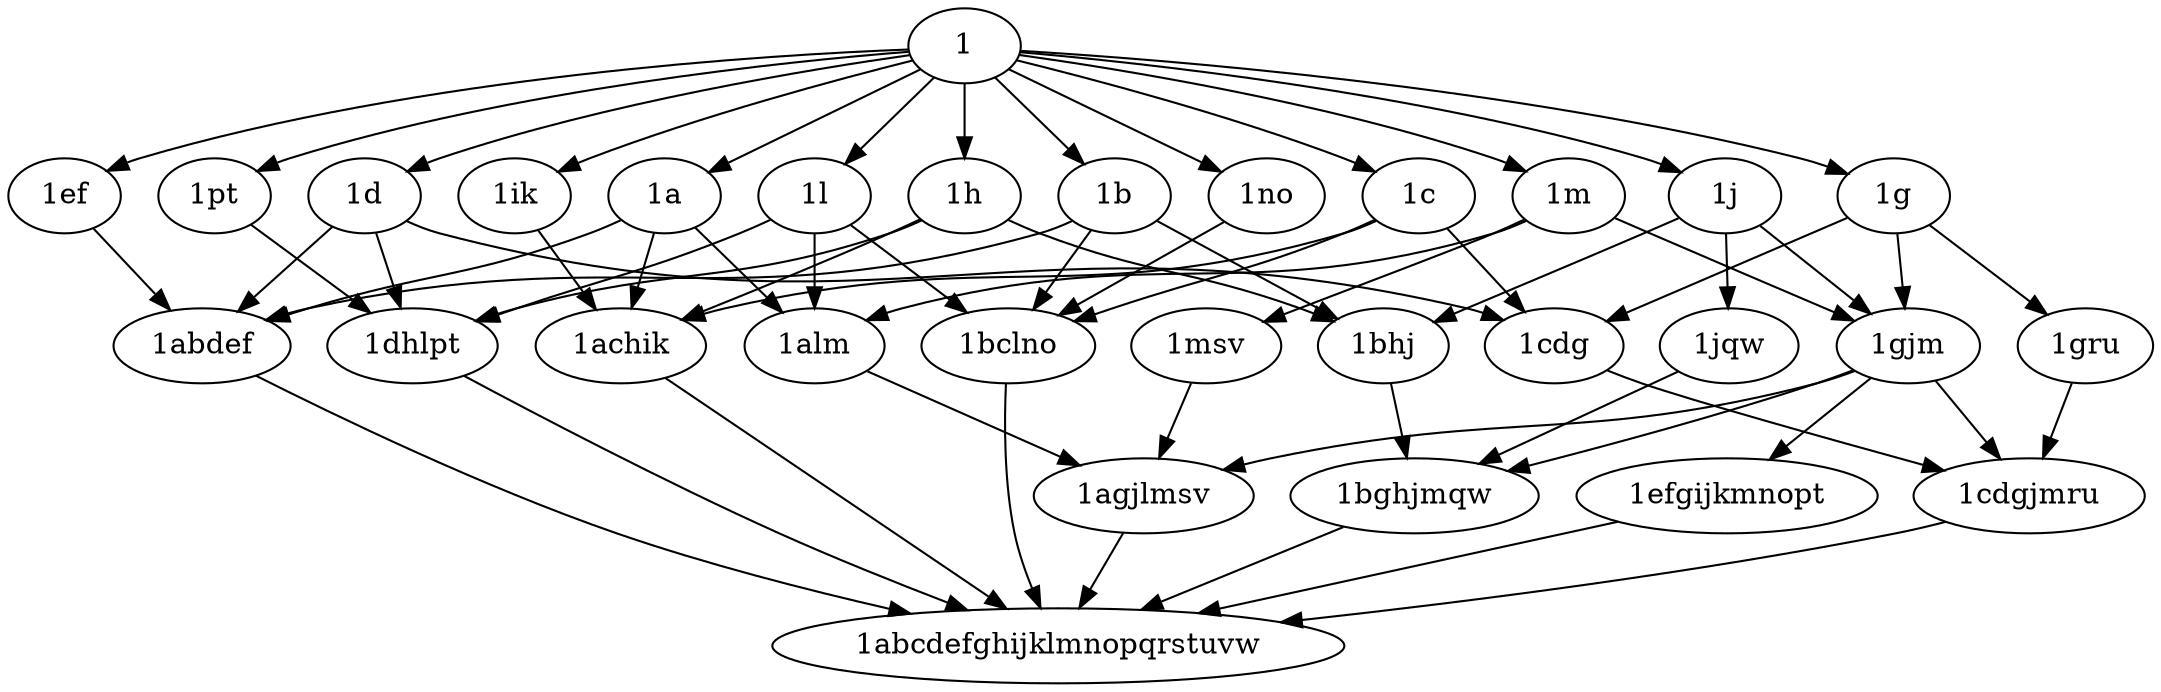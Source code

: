 digraph G{
	"1" -> "1d"
	"1" -> "1a"
	"1" -> "1b"
	"1" -> "1c"
	"1" -> "1g"
	"1" -> "1h"
	"1" -> "1j"
	"1" -> "1l"
	"1" -> "1m"
	"1" -> "1ik"
	"1" -> "1pt"
	"1" -> "1ef"
	"1" -> "1no"
	"1d" -> "1cdg"
	"1d" -> "1dhlpt"
	"1d" -> "1abdef"
	"1a" -> "1alm"
	"1a" -> "1achik"
	"1a" -> "1abdef"
	"1b" -> "1bhj"
	"1b" -> "1bclno"
	"1b" -> "1abdef"
	"1c" -> "1cdg"
	"1c" -> "1bclno"
	"1c" -> "1achik"
	"1g" -> "1cdg"
	"1g" -> "1gjm"
	"1g" -> "1gru"
	"1h" -> "1bhj"
	"1h" -> "1dhlpt"
	"1h" -> "1achik"
	"1j" -> "1jqw"
	"1j" -> "1bhj"
	"1j" -> "1gjm"
	"1l" -> "1alm"
	"1l" -> "1dhlpt"
	"1l" -> "1bclno"
	"1m" -> "1alm"
	"1m" -> "1msv"
	"1m" -> "1gjm"
	"1ik" -> "1achik"
	"1pt" -> "1dhlpt"
	"1ef" -> "1abdef"
	"1no" -> "1bclno"
	"1jqw" -> "1bghjmqw"
	"1alm" -> "1agjlmsv"
	"1bhj" -> "1bghjmqw"
	"1cdg" -> "1cdgjmru"
	"1msv" -> "1agjlmsv"
	"1gjm" -> "1cdgjmru"
	"1gjm" -> "1bghjmqw"
	"1gjm" -> "1agjlmsv"
	"1gjm" -> "1efgijkmnopt"
	"1gru" -> "1cdgjmru"
	"1dhlpt" -> "1abcdefghijklmnopqrstuvw"
	"1bclno" -> "1abcdefghijklmnopqrstuvw"
	"1achik" -> "1abcdefghijklmnopqrstuvw"
	"1abdef" -> "1abcdefghijklmnopqrstuvw"
	"1cdgjmru" -> "1abcdefghijklmnopqrstuvw"
	"1bghjmqw" -> "1abcdefghijklmnopqrstuvw"
	"1agjlmsv" -> "1abcdefghijklmnopqrstuvw"
	"1efgijkmnopt" -> "1abcdefghijklmnopqrstuvw"
}